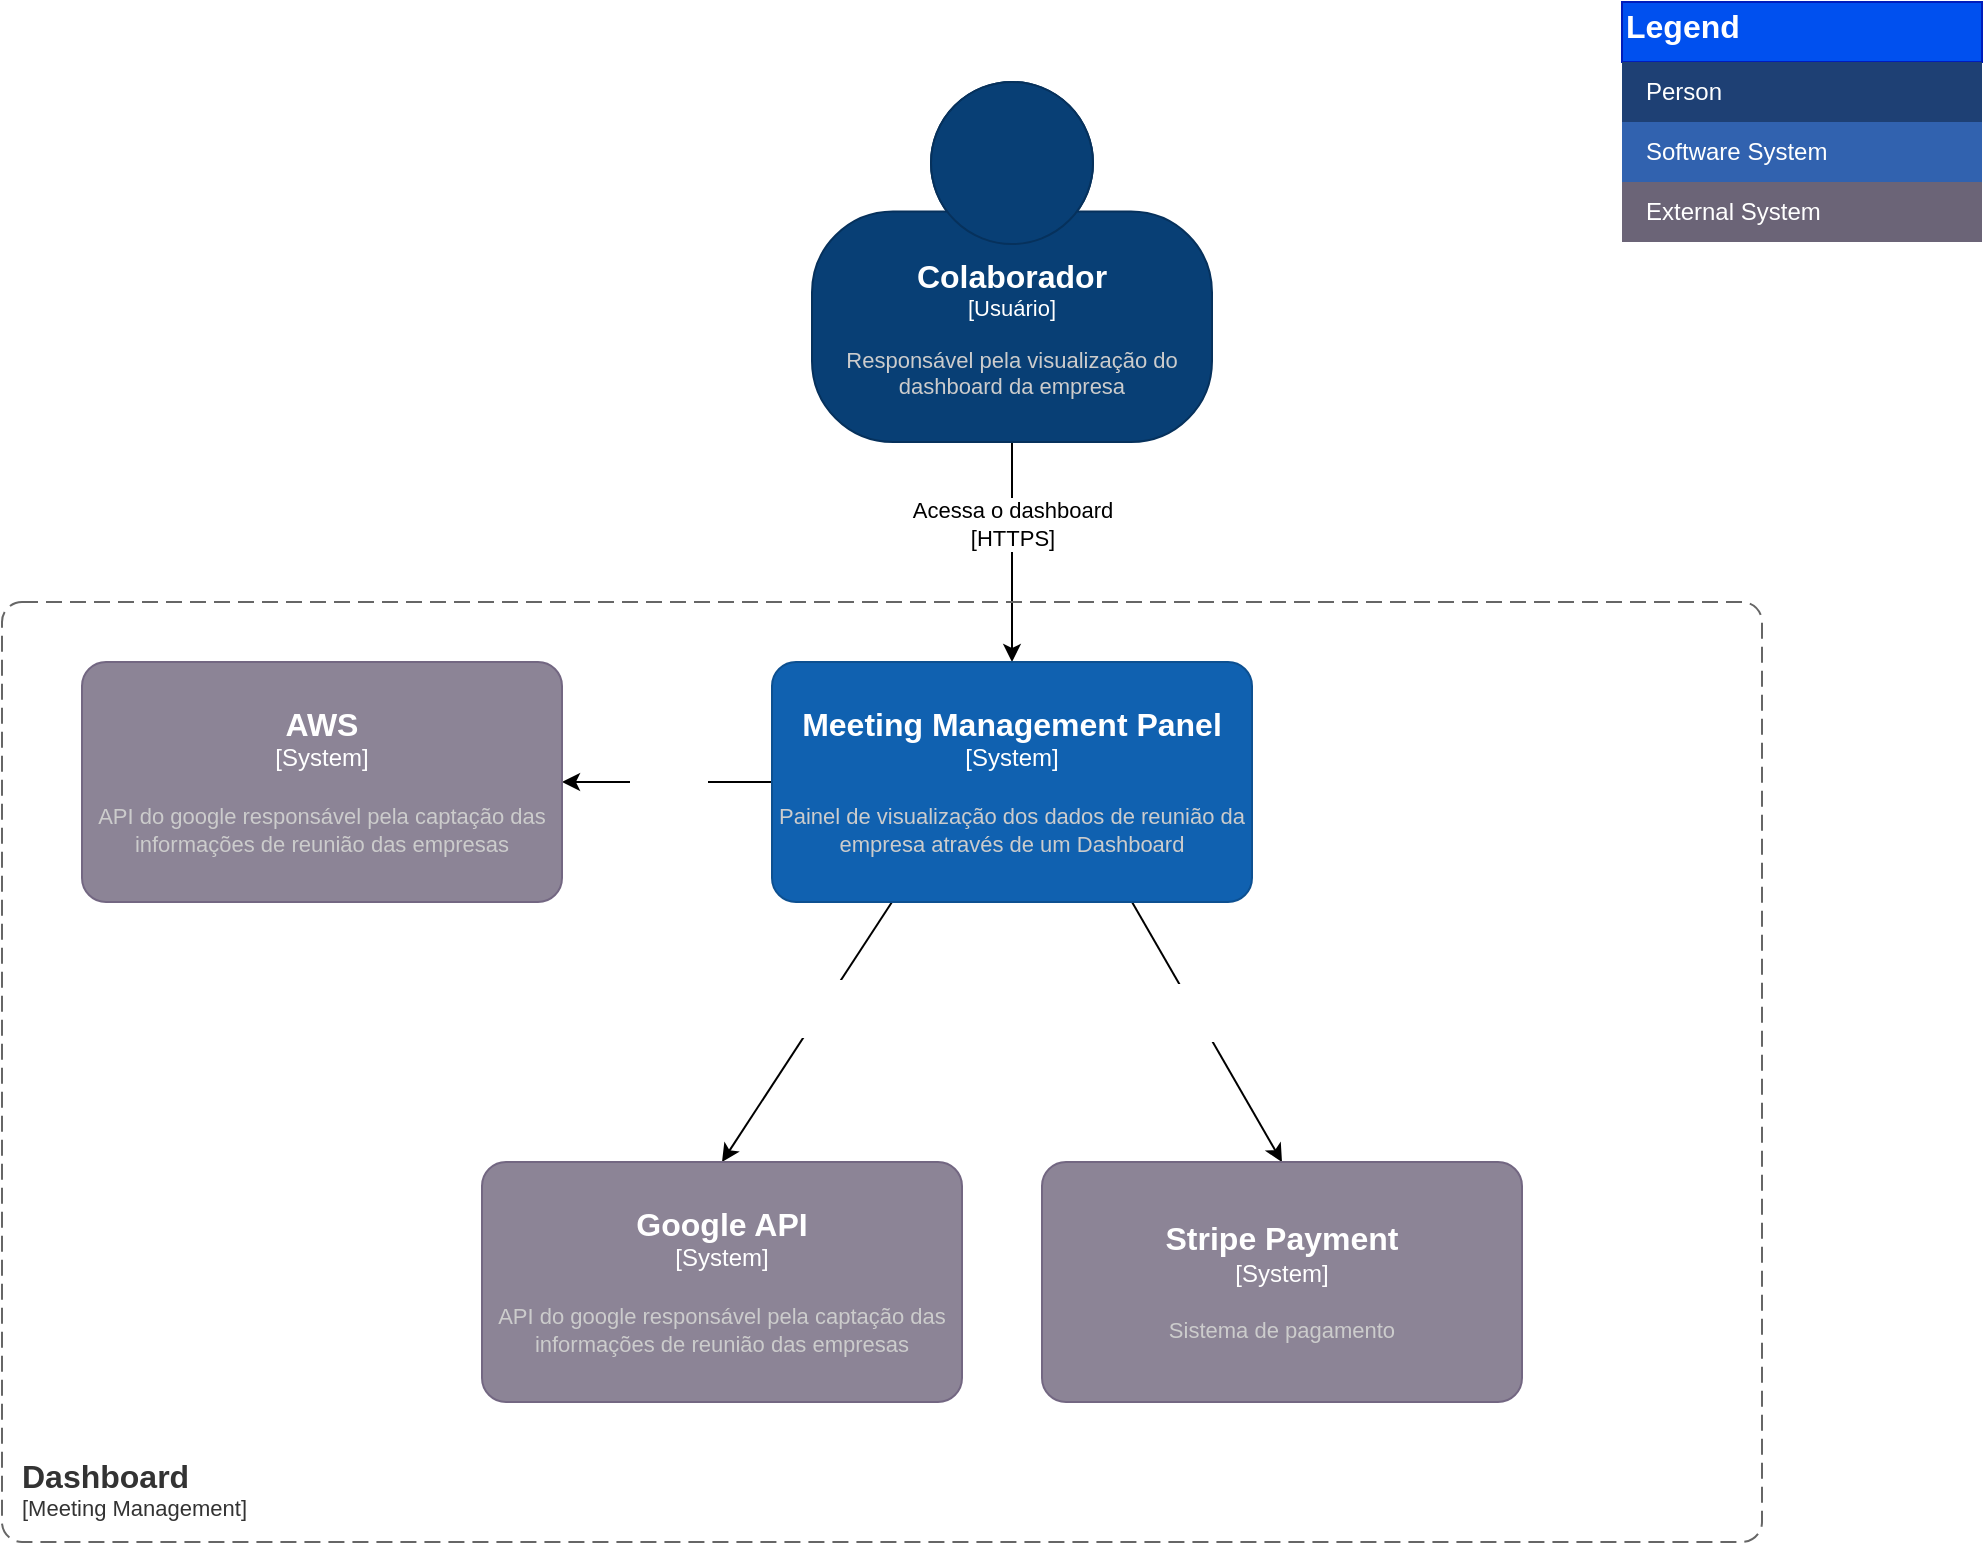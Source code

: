 <mxfile>
    <diagram id="RjPGLt2RKwgnh7E5Z4wA" name="Context">
        <mxGraphModel dx="1864" dy="1278" grid="1" gridSize="10" guides="1" tooltips="1" connect="1" arrows="1" fold="1" page="1" pageScale="1" pageWidth="1169" pageHeight="827" math="0" shadow="0">
            <root>
                <mxCell id="0"/>
                <mxCell id="1" parent="0"/>
                <mxCell id="4" value="" style="edgeStyle=none;html=1;exitX=0.5;exitY=1;exitDx=0;exitDy=0;exitPerimeter=0;" parent="1" source="2" target="3" edge="1">
                    <mxGeometry relative="1" as="geometry">
                        <mxPoint x="675" y="270" as="sourcePoint"/>
                    </mxGeometry>
                </mxCell>
                <mxCell id="DUFMrgIJ7G2paYt-nLnZ-17" value="Acessa o dashboard&lt;br&gt;[HTTPS]" style="edgeLabel;html=1;align=center;verticalAlign=middle;resizable=0;points=[];" parent="4" vertex="1" connectable="0">
                    <mxGeometry x="-0.264" relative="1" as="geometry">
                        <mxPoint as="offset"/>
                    </mxGeometry>
                </mxCell>
                <object placeholders="1" c4Name="Colaborador" c4Type="Usuário" c4Description="Responsável pela visualização do dashboard da empresa" label="&lt;font style=&quot;font-size: 16px&quot;&gt;&lt;b&gt;%c4Name%&lt;/b&gt;&lt;/font&gt;&lt;div&gt;[%c4Type%]&lt;/div&gt;&lt;br&gt;&lt;div&gt;&lt;font style=&quot;font-size: 11px&quot;&gt;&lt;font color=&quot;#cccccc&quot;&gt;%c4Description%&lt;/font&gt;&lt;/div&gt;" id="2">
                    <mxCell style="html=1;fontSize=11;dashed=0;whiteSpace=wrap;fillColor=#083F75;strokeColor=#06315C;fontColor=#ffffff;shape=mxgraph.c4.person2;align=center;metaEdit=1;points=[[0.5,0,0],[1,0.5,0],[1,0.75,0],[0.75,1,0],[0.5,1,0],[0.25,1,0],[0,0.75,0],[0,0.5,0]];resizable=0;" parent="1" vertex="1">
                        <mxGeometry x="575" y="50" width="200" height="180" as="geometry"/>
                    </mxCell>
                </object>
                <mxCell id="6" value="" style="edgeStyle=none;html=1;entryX=0.5;entryY=0;entryDx=0;entryDy=0;entryPerimeter=0;exitX=0.25;exitY=1;exitDx=0;exitDy=0;exitPerimeter=0;" parent="1" source="3" target="5" edge="1">
                    <mxGeometry relative="1" as="geometry">
                        <mxPoint x="595" y="460" as="sourcePoint"/>
                    </mxGeometry>
                </mxCell>
                <mxCell id="DUFMrgIJ7G2paYt-nLnZ-29" value="Acessa Google API&lt;br&gt;[HTTPS]" style="edgeLabel;html=1;align=center;verticalAlign=middle;resizable=0;points=[];fontSize=12;fontFamily=Helvetica;fontColor=#ffffff;" parent="6" vertex="1" connectable="0">
                    <mxGeometry x="-0.163" y="-3" relative="1" as="geometry">
                        <mxPoint as="offset"/>
                    </mxGeometry>
                </mxCell>
                <mxCell id="8" style="edgeStyle=none;html=1;exitX=0.75;exitY=1;exitDx=0;exitDy=0;exitPerimeter=0;entryX=0.5;entryY=0;entryDx=0;entryDy=0;entryPerimeter=0;" parent="1" source="3" target="7" edge="1">
                    <mxGeometry relative="1" as="geometry"/>
                </mxCell>
                <mxCell id="DUFMrgIJ7G2paYt-nLnZ-28" value="Acessa sistema de pagamentos&lt;br&gt;[HTTPS]" style="edgeLabel;html=1;align=center;verticalAlign=middle;resizable=0;points=[];fontSize=12;fontFamily=Helvetica;fontColor=#ffffff;" parent="8" vertex="1" connectable="0">
                    <mxGeometry x="-0.141" y="1" relative="1" as="geometry">
                        <mxPoint y="-1" as="offset"/>
                    </mxGeometry>
                </mxCell>
                <mxCell id="D4jANYK3G4sEm9Dgziz2-11" value="Acessa" style="edgeStyle=none;html=1;exitX=0;exitY=0.5;exitDx=0;exitDy=0;exitPerimeter=0;entryX=1;entryY=0.5;entryDx=0;entryDy=0;entryPerimeter=0;fontFamily=Helvetica;fontSize=12;fontColor=#ffffff;" parent="1" source="3" target="D4jANYK3G4sEm9Dgziz2-8" edge="1">
                    <mxGeometry relative="1" as="geometry"/>
                </mxCell>
                <object placeholders="1" c4Name="Meeting Management Panel" c4Type="System" c4Description="Painel de visualização dos dados de reunião da empresa através de um Dashboard" label="&lt;font style=&quot;font-size: 16px&quot;&gt;&lt;b&gt;%c4Name%&lt;/b&gt;&lt;/font&gt;&lt;div&gt;[%c4Type%]&lt;/div&gt;&lt;br&gt;&lt;div&gt;&lt;font style=&quot;font-size: 11px&quot;&gt;&lt;font color=&quot;#cccccc&quot;&gt;%c4Description%&lt;/font&gt;&lt;/div&gt;" link="data:page/id,Jdv22EwRnRQ0NUcZ1T9O" id="3">
                    <mxCell style="rounded=1;whiteSpace=wrap;html=1;labelBackgroundColor=none;fillColor=#1061B0;fontColor=#ffffff;align=center;arcSize=10;strokeColor=#0D5091;metaEdit=1;resizable=0;points=[[0.25,0,0],[0.5,0,0],[0.75,0,0],[1,0.25,0],[1,0.5,0],[1,0.75,0],[0.75,1,0],[0.5,1,0],[0.25,1,0],[0,0.75,0],[0,0.5,0],[0,0.25,0]];" parent="1" vertex="1">
                        <mxGeometry x="555" y="340" width="240" height="120" as="geometry"/>
                    </mxCell>
                </object>
                <object placeholders="1" c4Name="Google API" c4Type="System" c4Description="API do google responsável pela captação das informações de reunião das empresas" label="&lt;font style=&quot;font-size: 16px&quot;&gt;&lt;b&gt;%c4Name%&lt;/b&gt;&lt;/font&gt;&lt;div&gt;[%c4Type%]&lt;/div&gt;&lt;br&gt;&lt;div&gt;&lt;font style=&quot;font-size: 11px&quot;&gt;&lt;font color=&quot;#cccccc&quot;&gt;%c4Description%&lt;/font&gt;&lt;/div&gt;" id="5">
                    <mxCell style="rounded=1;whiteSpace=wrap;html=1;labelBackgroundColor=none;fillColor=#8C8496;fontColor=#ffffff;align=center;arcSize=10;strokeColor=#736782;metaEdit=1;resizable=0;points=[[0.25,0,0],[0.5,0,0],[0.75,0,0],[1,0.25,0],[1,0.5,0],[1,0.75,0],[0.75,1,0],[0.5,1,0],[0.25,1,0],[0,0.75,0],[0,0.5,0],[0,0.25,0]];" parent="1" vertex="1">
                        <mxGeometry x="410" y="590" width="240" height="120" as="geometry"/>
                    </mxCell>
                </object>
                <object placeholders="1" c4Name="Stripe Payment" c4Type="System" c4Description="Sistema de pagamento" label="&lt;font style=&quot;font-size: 16px&quot;&gt;&lt;b&gt;%c4Name%&lt;/b&gt;&lt;/font&gt;&lt;div&gt;[%c4Type%]&lt;/div&gt;&lt;br&gt;&lt;div&gt;&lt;font style=&quot;font-size: 11px&quot;&gt;&lt;font color=&quot;#cccccc&quot;&gt;%c4Description%&lt;/font&gt;&lt;/div&gt;" id="7">
                    <mxCell style="rounded=1;whiteSpace=wrap;html=1;labelBackgroundColor=none;fillColor=#8C8496;fontColor=#ffffff;align=center;arcSize=10;strokeColor=#736782;metaEdit=1;resizable=0;points=[[0.25,0,0],[0.5,0,0],[0.75,0,0],[1,0.25,0],[1,0.5,0],[1,0.75,0],[0.75,1,0],[0.5,1,0],[0.25,1,0],[0,0.75,0],[0,0.5,0],[0,0.25,0]];" parent="1" vertex="1">
                        <mxGeometry x="690" y="590" width="240" height="120" as="geometry"/>
                    </mxCell>
                </object>
                <mxCell id="DUFMrgIJ7G2paYt-nLnZ-8" value="Legend" style="align=left;fontSize=16;fontStyle=1;spacingTop=-8;resizable=0;strokeColor=#001DBC;fillColor=#0050ef;fontColor=#ffffff;" parent="1" vertex="1">
                    <mxGeometry x="980" y="10" width="180" height="30" as="geometry"/>
                </mxCell>
                <mxCell id="DUFMrgIJ7G2paYt-nLnZ-9" value="" style="shape=table;html=1;whiteSpace=wrap;startSize=0;container=1;collapsible=0;childLayout=tableLayout;fillColor=none;align=left;spacingLeft=10;strokeColor=none;rounded=1;arcSize=11;fontColor=#FFFFFF;resizable=0;points=[[0.25,0,0],[0.5,0,0],[0.75,0,0],[1,0.25,0],[1,0.5,0],[1,0.75,0],[0.75,1,0],[0.5,1,0],[0.25,1,0],[0,0.75,0],[0,0.5,0],[0,0.25,0]];" parent="1" vertex="1">
                    <mxGeometry x="980" y="40" width="180" height="90" as="geometry"/>
                </mxCell>
                <mxCell id="DUFMrgIJ7G2paYt-nLnZ-10" value="Person" style="shape=partialRectangle;html=1;whiteSpace=wrap;connectable=0;fillColor=#1E4074;top=0;left=0;bottom=0;right=0;overflow=hidden;pointerEvents=1;align=left;spacingLeft=10;strokeColor=none;fontColor=#FFFFFF;" parent="DUFMrgIJ7G2paYt-nLnZ-9" vertex="1">
                    <mxGeometry width="180" height="30" as="geometry"/>
                </mxCell>
                <mxCell id="DUFMrgIJ7G2paYt-nLnZ-11" value="Software System" style="shape=partialRectangle;html=1;whiteSpace=wrap;connectable=0;fillColor=#3162AF;top=0;left=0;bottom=0;right=0;overflow=hidden;pointerEvents=1;align=left;spacingLeft=10;fontColor=#FFFFFF;" parent="DUFMrgIJ7G2paYt-nLnZ-9" vertex="1">
                    <mxGeometry y="30" width="180" height="30" as="geometry"/>
                </mxCell>
                <mxCell id="DUFMrgIJ7G2paYt-nLnZ-14" value="External System" style="shape=partialRectangle;html=1;whiteSpace=wrap;connectable=0;fillColor=#6B6477;top=0;left=0;bottom=0;right=0;overflow=hidden;pointerEvents=1;align=left;spacingLeft=10;fontColor=#FFFFFF;" parent="DUFMrgIJ7G2paYt-nLnZ-9" vertex="1">
                    <mxGeometry y="60" width="180" height="30" as="geometry"/>
                </mxCell>
                <object placeholders="1" c4Name="AWS" c4Type="System" c4Description="API do google responsável pela captação das informações de reunião das empresas" label="&lt;font style=&quot;font-size: 16px&quot;&gt;&lt;b&gt;%c4Name%&lt;/b&gt;&lt;/font&gt;&lt;div&gt;[%c4Type%]&lt;/div&gt;&lt;br&gt;&lt;div&gt;&lt;font style=&quot;font-size: 11px&quot;&gt;&lt;font color=&quot;#cccccc&quot;&gt;%c4Description%&lt;/font&gt;&lt;/div&gt;" id="D4jANYK3G4sEm9Dgziz2-8">
                    <mxCell style="rounded=1;whiteSpace=wrap;html=1;labelBackgroundColor=none;fillColor=#8C8496;fontColor=#ffffff;align=center;arcSize=10;strokeColor=#736782;metaEdit=1;resizable=0;points=[[0.25,0,0],[0.5,0,0],[0.75,0,0],[1,0.25,0],[1,0.5,0],[1,0.75,0],[0.75,1,0],[0.5,1,0],[0.25,1,0],[0,0.75,0],[0,0.5,0],[0,0.25,0]];" parent="1" vertex="1">
                        <mxGeometry x="210" y="340" width="240" height="120" as="geometry"/>
                    </mxCell>
                </object>
                <object placeholders="1" c4Name="Dashboard" c4Type="SystemScopeBoundary" c4Application="Meeting Management" label="&lt;font style=&quot;font-size: 16px&quot;&gt;&lt;b&gt;&lt;div style=&quot;text-align: left&quot;&gt;%c4Name%&lt;/div&gt;&lt;/b&gt;&lt;/font&gt;&lt;div style=&quot;text-align: left&quot;&gt;[%c4Application%]&lt;/div&gt;" id="36YOkbj2KKHcZhsjDmrO-10">
                    <mxCell style="rounded=1;fontSize=11;whiteSpace=wrap;html=1;dashed=1;arcSize=20;fillColor=none;strokeColor=#666666;fontColor=#333333;labelBackgroundColor=none;align=left;verticalAlign=bottom;labelBorderColor=none;spacingTop=0;spacing=10;dashPattern=8 4;metaEdit=1;rotatable=0;perimeter=rectanglePerimeter;noLabel=0;labelPadding=0;allowArrows=0;connectable=0;expand=0;recursiveResize=0;editable=1;pointerEvents=0;absoluteArcSize=1;points=[[0.25,0,0],[0.5,0,0],[0.75,0,0],[1,0.25,0],[1,0.5,0],[1,0.75,0],[0.75,1,0],[0.5,1,0],[0.25,1,0],[0,0.75,0],[0,0.5,0],[0,0.25,0]];" parent="1" vertex="1">
                        <mxGeometry x="170" y="310" width="880" height="470" as="geometry"/>
                    </mxCell>
                </object>
            </root>
        </mxGraphModel>
    </diagram>
    <diagram id="Jdv22EwRnRQ0NUcZ1T9O" name="Container">
        <mxGraphModel dx="1165" dy="799" grid="1" gridSize="10" guides="1" tooltips="1" connect="1" arrows="1" fold="1" page="1" pageScale="1" pageWidth="1169" pageHeight="827" math="0" shadow="0">
            <root>
                <mxCell id="0"/>
                <mxCell id="1" parent="0"/>
                <mxCell id="EuYHPKKHbTvZ1WsFFjgn-2" style="edgeStyle=none;html=1;exitX=0.5;exitY=1;exitDx=0;exitDy=0;exitPerimeter=0;entryX=0.5;entryY=0;entryDx=0;entryDy=0;entryPerimeter=0;" parent="1" source="P7s0yhyJ-G9Vyphi_qY2-1" target="_5My6qhmTR70UUpIrVNh-1" edge="1">
                    <mxGeometry relative="1" as="geometry">
                        <mxPoint x="580" y="300" as="targetPoint"/>
                    </mxGeometry>
                </mxCell>
                <mxCell id="EuYHPKKHbTvZ1WsFFjgn-3" value="Visualiza o dashboard" style="edgeLabel;html=1;align=center;verticalAlign=middle;resizable=0;points=[];" parent="EuYHPKKHbTvZ1WsFFjgn-2" vertex="1" connectable="0">
                    <mxGeometry x="-0.383" y="2" relative="1" as="geometry">
                        <mxPoint x="-2" y="12" as="offset"/>
                    </mxGeometry>
                </mxCell>
                <object placeholders="1" c4Name="Colaborador" c4Type="Usuário" c4Description="Responsável pela visualização do dashboard da empresa" label="&lt;font style=&quot;font-size: 16px&quot;&gt;&lt;b&gt;%c4Name%&lt;/b&gt;&lt;/font&gt;&lt;div&gt;[%c4Type%]&lt;/div&gt;&lt;br&gt;&lt;div&gt;&lt;font style=&quot;font-size: 11px&quot;&gt;&lt;font color=&quot;#cccccc&quot;&gt;%c4Description%&lt;/font&gt;&lt;/div&gt;" id="P7s0yhyJ-G9Vyphi_qY2-1">
                    <mxCell style="html=1;fontSize=11;dashed=0;whiteSpace=wrap;fillColor=#083F75;strokeColor=#06315C;fontColor=#ffffff;shape=mxgraph.c4.person2;align=center;metaEdit=1;points=[[0.5,0,0],[1,0.5,0],[1,0.75,0],[0.75,1,0],[0.5,1,0],[0.25,1,0],[0,0.75,0],[0,0.5,0]];resizable=0;" parent="1" vertex="1">
                        <mxGeometry x="480" y="30" width="200" height="180" as="geometry"/>
                    </mxCell>
                </object>
                <mxCell id="EuYHPKKHbTvZ1WsFFjgn-5" style="edgeStyle=none;html=1;entryX=0.5;entryY=0;entryDx=0;entryDy=0;entryPerimeter=0;exitX=0.5;exitY=1;exitDx=0;exitDy=0;exitPerimeter=0;" parent="1" source="_5My6qhmTR70UUpIrVNh-1" target="EuYHPKKHbTvZ1WsFFjgn-1" edge="1">
                    <mxGeometry relative="1" as="geometry">
                        <mxPoint x="580" y="420" as="sourcePoint"/>
                    </mxGeometry>
                </mxCell>
                <mxCell id="EuYHPKKHbTvZ1WsFFjgn-6" value="Faz requisições&lt;br&gt;[HTTPS]" style="edgeLabel;html=1;align=center;verticalAlign=middle;resizable=0;points=[];" parent="EuYHPKKHbTvZ1WsFFjgn-5" vertex="1" connectable="0">
                    <mxGeometry x="-0.236" relative="1" as="geometry">
                        <mxPoint y="12" as="offset"/>
                    </mxGeometry>
                </mxCell>
                <object placeholders="1" c4Type="Banco de dados" c4Container="Container" c4Technology="RDS PostgreSQL 14" c4Description="Banco de dados relacional" label="&lt;font style=&quot;font-size: 16px&quot;&gt;&lt;b&gt;%c4Type%&lt;/b&gt;&lt;/font&gt;&lt;div&gt;[%c4Container%:&amp;nbsp;%c4Technology%]&lt;/div&gt;&lt;br&gt;&lt;div&gt;&lt;font style=&quot;font-size: 11px&quot;&gt;&lt;font color=&quot;#E6E6E6&quot;&gt;%c4Description%&lt;/font&gt;&lt;/div&gt;" id="I3OdxZEEXDXPQejoEg0j-2">
                    <mxCell style="shape=cylinder3;size=15;whiteSpace=wrap;html=1;boundedLbl=1;rounded=0;labelBackgroundColor=none;fillColor=#23A2D9;fontSize=12;fontColor=#ffffff;align=center;strokeColor=#0E7DAD;metaEdit=1;points=[[0.5,0,0],[1,0.25,0],[1,0.5,0],[1,0.75,0],[0.5,1,0],[0,0.75,0],[0,0.5,0],[0,0.25,0]];resizable=0;fontFamily=Helvetica;" parent="1" vertex="1">
                        <mxGeometry x="850" y="510" width="240" height="120" as="geometry"/>
                    </mxCell>
                </object>
                <mxCell id="EuYHPKKHbTvZ1WsFFjgn-7" style="edgeStyle=none;html=1;exitX=1;exitY=0.5;exitDx=0;exitDy=0;exitPerimeter=0;entryX=0.005;entryY=0.592;entryDx=0;entryDy=0;entryPerimeter=0;" parent="1" source="EuYHPKKHbTvZ1WsFFjgn-1" target="I3OdxZEEXDXPQejoEg0j-2" edge="1">
                    <mxGeometry relative="1" as="geometry"/>
                </mxCell>
                <mxCell id="EuYHPKKHbTvZ1WsFFjgn-8" value="Faz operações de&amp;nbsp;&lt;br&gt;Leitura e Escrita" style="edgeLabel;html=1;align=center;verticalAlign=middle;resizable=0;points=[];" parent="EuYHPKKHbTvZ1WsFFjgn-7" vertex="1" connectable="0">
                    <mxGeometry x="-0.064" y="-3" relative="1" as="geometry">
                        <mxPoint as="offset"/>
                    </mxGeometry>
                </mxCell>
                <mxCell id="EuYHPKKHbTvZ1WsFFjgn-13" style="edgeStyle=none;html=1;exitX=0;exitY=0.25;exitDx=0;exitDy=0;exitPerimeter=0;entryX=1;entryY=0.5;entryDx=0;entryDy=0;entryPerimeter=0;" parent="1" source="EuYHPKKHbTvZ1WsFFjgn-1" target="wk8WSWdGQVVaQ_BaZuaF-1" edge="1">
                    <mxGeometry relative="1" as="geometry">
                        <mxPoint x="330" y="490" as="targetPoint"/>
                    </mxGeometry>
                </mxCell>
                <mxCell id="wk8WSWdGQVVaQ_BaZuaF-3" value="Atualiza Eventos&amp;nbsp;&lt;br&gt;[CRON JOB]" style="edgeLabel;html=1;align=center;verticalAlign=middle;resizable=0;points=[];" parent="EuYHPKKHbTvZ1WsFFjgn-13" vertex="1" connectable="0">
                    <mxGeometry x="0.141" y="3" relative="1" as="geometry">
                        <mxPoint as="offset"/>
                    </mxGeometry>
                </mxCell>
                <mxCell id="EuYHPKKHbTvZ1WsFFjgn-14" value="Validação de assinatura" style="edgeStyle=none;html=1;exitX=0;exitY=0.75;exitDx=0;exitDy=0;exitPerimeter=0;entryX=1;entryY=0.5;entryDx=0;entryDy=0;entryPerimeter=0;" parent="1" source="EuYHPKKHbTvZ1WsFFjgn-1" target="wk8WSWdGQVVaQ_BaZuaF-2" edge="1">
                    <mxGeometry relative="1" as="geometry">
                        <mxPoint x="310" y="690" as="targetPoint"/>
                    </mxGeometry>
                </mxCell>
                <object placeholders="1" c4Name="API Rest Application" c4Type="Container" c4Technology="NestJs" c4Description="REST API do M.M. com todas as regras de negócio do Dashboard se comunicando via JSON/REST" label="&lt;font style=&quot;font-size: 16px&quot;&gt;&lt;b&gt;%c4Name%&lt;/b&gt;&lt;/font&gt;&lt;div&gt;[%c4Type%: %c4Technology%]&lt;/div&gt;&lt;br&gt;&lt;div&gt;&lt;font style=&quot;font-size: 11px&quot;&gt;&lt;font color=&quot;#E6E6E6&quot;&gt;%c4Description%&lt;/font&gt;&lt;/div&gt;" link="data:page/id,Uu7QA8NZvCzf-zYD7ysp" id="EuYHPKKHbTvZ1WsFFjgn-1">
                    <mxCell style="rounded=1;whiteSpace=wrap;html=1;fontSize=11;labelBackgroundColor=none;fillColor=#23A2D9;fontColor=#ffffff;align=center;arcSize=10;strokeColor=#0E7DAD;metaEdit=1;resizable=0;points=[[0.25,0,0],[0.5,0,0],[0.75,0,0],[1,0.25,0],[1,0.5,0],[1,0.75,0],[0.75,1,0],[0.5,1,0],[0.25,1,0],[0,0.75,0],[0,0.5,0],[0,0.25,0]];" parent="1" vertex="1">
                        <mxGeometry x="460" y="520" width="240" height="120" as="geometry"/>
                    </mxCell>
                </object>
                <object placeholders="1" c4Name="Dashboard System" c4Type="ContainerScopeBoundary" c4Application="System" label="&lt;font style=&quot;font-size: 16px&quot;&gt;&lt;b&gt;&lt;div style=&quot;text-align: left&quot;&gt;%c4Name%&lt;/div&gt;&lt;/b&gt;&lt;/font&gt;&lt;div style=&quot;text-align: left&quot;&gt;[%c4Application%]&lt;/div&gt;" id="EuYHPKKHbTvZ1WsFFjgn-10">
                    <mxCell style="rounded=1;fontSize=11;whiteSpace=wrap;html=1;dashed=1;arcSize=20;fillColor=none;strokeColor=#666666;fontColor=#333333;labelBackgroundColor=none;align=left;verticalAlign=bottom;labelBorderColor=none;spacingTop=0;spacing=10;dashPattern=8 4;metaEdit=1;rotatable=0;perimeter=rectanglePerimeter;noLabel=0;labelPadding=0;allowArrows=0;connectable=0;expand=0;recursiveResize=0;editable=1;pointerEvents=0;absoluteArcSize=1;points=[[0.25,0,0],[0.5,0,0],[0.75,0,0],[1,0.25,0],[1,0.5,0],[1,0.75,0],[0.75,1,0],[0.5,1,0],[0.25,1,0],[0,0.75,0],[0,0.5,0],[0,0.25,0]];" parent="1" vertex="1">
                        <mxGeometry x="410" y="230" width="410" height="470" as="geometry"/>
                    </mxCell>
                </object>
                <object placeholders="1" c4Name="Google API" c4Type="System" c4Description="API do google responsável pela captação das informações de reunião das empresas" label="&lt;font style=&quot;font-size: 16px&quot;&gt;&lt;b&gt;%c4Name%&lt;/b&gt;&lt;/font&gt;&lt;div&gt;[%c4Type%]&lt;/div&gt;&lt;br&gt;&lt;div&gt;&lt;font style=&quot;font-size: 11px&quot;&gt;&lt;font color=&quot;#cccccc&quot;&gt;%c4Description%&lt;/font&gt;&lt;/div&gt;" id="wk8WSWdGQVVaQ_BaZuaF-1">
                    <mxCell style="rounded=1;whiteSpace=wrap;html=1;labelBackgroundColor=none;fillColor=#8C8496;fontColor=#ffffff;align=center;arcSize=10;strokeColor=#736782;metaEdit=1;resizable=0;points=[[0.25,0,0],[0.5,0,0],[0.75,0,0],[1,0.25,0],[1,0.5,0],[1,0.75,0],[0.75,1,0],[0.5,1,0],[0.25,1,0],[0,0.75,0],[0,0.5,0],[0,0.25,0]];" parent="1" vertex="1">
                        <mxGeometry x="60" y="405" width="240" height="120" as="geometry"/>
                    </mxCell>
                </object>
                <object placeholders="1" c4Name="Stripe Payment" c4Type="System" c4Description="Sistema de pagamento" label="&lt;font style=&quot;font-size: 16px&quot;&gt;&lt;b&gt;%c4Name%&lt;/b&gt;&lt;/font&gt;&lt;div&gt;[%c4Type%]&lt;/div&gt;&lt;br&gt;&lt;div&gt;&lt;font style=&quot;font-size: 11px&quot;&gt;&lt;font color=&quot;#cccccc&quot;&gt;%c4Description%&lt;/font&gt;&lt;/div&gt;" id="wk8WSWdGQVVaQ_BaZuaF-2">
                    <mxCell style="rounded=1;whiteSpace=wrap;html=1;labelBackgroundColor=none;fillColor=#8C8496;fontColor=#ffffff;align=center;arcSize=10;strokeColor=#736782;metaEdit=1;resizable=0;points=[[0.25,0,0],[0.5,0,0],[0.75,0,0],[1,0.25,0],[1,0.5,0],[1,0.75,0],[0.75,1,0],[0.5,1,0],[0.25,1,0],[0,0.75,0],[0,0.5,0],[0,0.25,0]];" parent="1" vertex="1">
                        <mxGeometry x="60" y="640" width="240" height="120" as="geometry"/>
                    </mxCell>
                </object>
                <object placeholders="1" c4Type="Web Application" c4Container="Container" c4Technology="Angular 15" c4Description="Aplicação de dashboard analítico do M.M." label="&lt;font style=&quot;font-size: 16px&quot;&gt;&lt;b&gt;%c4Type%&lt;/b&gt;&lt;/font&gt;&lt;div&gt;[%c4Container%:&amp;nbsp;%c4Technology%]&lt;/div&gt;&lt;br&gt;&lt;div&gt;&lt;font style=&quot;font-size: 11px&quot;&gt;&lt;font color=&quot;#E6E6E6&quot;&gt;%c4Description%&lt;/font&gt;&lt;/div&gt;" id="_5My6qhmTR70UUpIrVNh-1">
                    <mxCell style="shape=mxgraph.c4.webBrowserContainer2;whiteSpace=wrap;html=1;boundedLbl=1;rounded=0;labelBackgroundColor=none;strokeColor=#118ACD;fillColor=#23A2D9;strokeColor=#118ACD;strokeColor2=#0E7DAD;fontSize=12;fontColor=#ffffff;align=center;metaEdit=1;points=[[0.5,0,0],[1,0.25,0],[1,0.5,0],[1,0.75,0],[0.5,1,0],[0,0.75,0],[0,0.5,0],[0,0.25,0]];resizable=0;" vertex="1" parent="1">
                        <mxGeometry x="460" y="290" width="240" height="160" as="geometry"/>
                    </mxCell>
                </object>
            </root>
        </mxGraphModel>
    </diagram>
    <diagram id="Uu7QA8NZvCzf-zYD7ysp" name="API Rest Component">
        <mxGraphModel dx="1331" dy="913" grid="1" gridSize="10" guides="1" tooltips="1" connect="1" arrows="1" fold="1" page="1" pageScale="1" pageWidth="1169" pageHeight="827" math="0" shadow="0">
            <root>
                <mxCell id="0"/>
                <mxCell id="1" parent="0"/>
                <mxCell id="Jeo9LsZmmIHKj_UH4Cdj-6" style="edgeStyle=none;html=1;exitX=0;exitY=0.75;exitDx=0;exitDy=0;exitPerimeter=0;entryX=0.5;entryY=0;entryDx=0;entryDy=0;entryPerimeter=0;" edge="1" parent="1" source="QCdHVsp9eUrzn5dZHKwu-1" target="QCdHVsp9eUrzn5dZHKwu-2">
                    <mxGeometry relative="1" as="geometry"/>
                </mxCell>
                <mxCell id="Jeo9LsZmmIHKj_UH4Cdj-9" value="HTTPS" style="edgeLabel;html=1;align=center;verticalAlign=middle;resizable=0;points=[];" vertex="1" connectable="0" parent="Jeo9LsZmmIHKj_UH4Cdj-6">
                    <mxGeometry x="-0.214" y="2" relative="1" as="geometry">
                        <mxPoint as="offset"/>
                    </mxGeometry>
                </mxCell>
                <mxCell id="Jeo9LsZmmIHKj_UH4Cdj-7" style="edgeStyle=none;html=1;exitX=0.5;exitY=1;exitDx=0;exitDy=0;exitPerimeter=0;entryX=0.5;entryY=0;entryDx=0;entryDy=0;entryPerimeter=0;" edge="1" parent="1" source="QCdHVsp9eUrzn5dZHKwu-1" target="QCdHVsp9eUrzn5dZHKwu-4">
                    <mxGeometry relative="1" as="geometry"/>
                </mxCell>
                <mxCell id="Jeo9LsZmmIHKj_UH4Cdj-10" value="HTTPS" style="edgeLabel;html=1;align=center;verticalAlign=middle;resizable=0;points=[];" vertex="1" connectable="0" parent="Jeo9LsZmmIHKj_UH4Cdj-7">
                    <mxGeometry x="-0.207" y="2" relative="1" as="geometry">
                        <mxPoint as="offset"/>
                    </mxGeometry>
                </mxCell>
                <mxCell id="Jeo9LsZmmIHKj_UH4Cdj-8" value="HTTPS" style="edgeStyle=none;html=1;exitX=1;exitY=0.75;exitDx=0;exitDy=0;exitPerimeter=0;entryX=0.5;entryY=0;entryDx=0;entryDy=0;entryPerimeter=0;" edge="1" parent="1" source="QCdHVsp9eUrzn5dZHKwu-1" target="QCdHVsp9eUrzn5dZHKwu-5">
                    <mxGeometry relative="1" as="geometry"/>
                </mxCell>
                <object placeholders="1" c4Type="Web Application" c4Container="Container" c4Technology="Angular 15" c4Description="Aplicação de dashboard analítico do M.M." label="&lt;font style=&quot;font-size: 16px&quot;&gt;&lt;b&gt;%c4Type%&lt;/b&gt;&lt;/font&gt;&lt;div&gt;[%c4Container%:&amp;nbsp;%c4Technology%]&lt;/div&gt;&lt;br&gt;&lt;div&gt;&lt;font style=&quot;font-size: 11px&quot;&gt;&lt;font color=&quot;#E6E6E6&quot;&gt;%c4Description%&lt;/font&gt;&lt;/div&gt;" id="QCdHVsp9eUrzn5dZHKwu-1">
                    <mxCell style="shape=mxgraph.c4.webBrowserContainer2;whiteSpace=wrap;html=1;boundedLbl=1;rounded=0;labelBackgroundColor=none;strokeColor=#118ACD;fillColor=#23A2D9;strokeColor=#118ACD;strokeColor2=#0E7DAD;fontSize=12;fontColor=#ffffff;align=center;metaEdit=1;points=[[0.5,0,0],[1,0.25,0],[1,0.5,0],[1,0.75,0],[0.5,1,0],[0,0.75,0],[0,0.5,0],[0,0.25,0]];resizable=0;" vertex="1" parent="1">
                        <mxGeometry x="465" y="40" width="240" height="160" as="geometry"/>
                    </mxCell>
                </object>
                <mxCell id="eEYGUBOMnnfEAUJf70YF-2" style="edgeStyle=none;html=1;exitX=0.5;exitY=1;exitDx=0;exitDy=0;exitPerimeter=0;entryX=0.5;entryY=0;entryDx=0;entryDy=0;entryPerimeter=0;" edge="1" parent="1" source="QCdHVsp9eUrzn5dZHKwu-2" target="eEYGUBOMnnfEAUJf70YF-1">
                    <mxGeometry relative="1" as="geometry"/>
                </mxCell>
                <mxCell id="eEYGUBOMnnfEAUJf70YF-3" value="Acessa" style="edgeLabel;html=1;align=center;verticalAlign=middle;resizable=0;points=[];" vertex="1" connectable="0" parent="eEYGUBOMnnfEAUJf70YF-2">
                    <mxGeometry x="0.381" y="-1" relative="1" as="geometry">
                        <mxPoint as="offset"/>
                    </mxGeometry>
                </mxCell>
                <object placeholders="1" c4Name="Google Signin Controller" c4Type="Component" c4Technology="NestJS API Rest" c4Description="Autentica o usuário com o Google" label="&lt;font style=&quot;font-size: 16px&quot;&gt;&lt;b&gt;%c4Name%&lt;/b&gt;&lt;/font&gt;&lt;div&gt;[%c4Type%: %c4Technology%]&lt;/div&gt;&lt;br&gt;&lt;div&gt;&lt;font style=&quot;font-size: 11px&quot;&gt;%c4Description%&lt;/font&gt;&lt;/div&gt;" id="QCdHVsp9eUrzn5dZHKwu-2">
                    <mxCell style="rounded=1;whiteSpace=wrap;html=1;labelBackgroundColor=none;fillColor=#63BEF2;fontColor=#ffffff;align=center;arcSize=6;strokeColor=#2086C9;metaEdit=1;resizable=0;points=[[0.25,0,0],[0.5,0,0],[0.75,0,0],[1,0.25,0],[1,0.5,0],[1,0.75,0],[0.75,1,0],[0.5,1,0],[0.25,1,0],[0,0.75,0],[0,0.5,0],[0,0.25,0]];" vertex="1" parent="1">
                        <mxGeometry x="80" y="310" width="240" height="120" as="geometry"/>
                    </mxCell>
                </object>
                <mxCell id="Jeo9LsZmmIHKj_UH4Cdj-2" style="edgeStyle=none;html=1;exitX=0.5;exitY=1;exitDx=0;exitDy=0;exitPerimeter=0;entryX=0.5;entryY=0;entryDx=0;entryDy=0;entryPerimeter=0;" edge="1" parent="1" source="QCdHVsp9eUrzn5dZHKwu-4" target="Jeo9LsZmmIHKj_UH4Cdj-1">
                    <mxGeometry relative="1" as="geometry"/>
                </mxCell>
                <mxCell id="Jeo9LsZmmIHKj_UH4Cdj-4" value="Acessa" style="edgeLabel;html=1;align=center;verticalAlign=middle;resizable=0;points=[];" vertex="1" connectable="0" parent="Jeo9LsZmmIHKj_UH4Cdj-2">
                    <mxGeometry x="-0.209" y="2" relative="1" as="geometry">
                        <mxPoint as="offset"/>
                    </mxGeometry>
                </mxCell>
                <object placeholders="1" c4Name="Password Signin Controller" c4Type="Component" c4Technology="NestJS API Rest" c4Description="Autentica o usuário com e-mail e senha" label="&lt;font style=&quot;font-size: 16px&quot;&gt;&lt;b&gt;%c4Name%&lt;/b&gt;&lt;/font&gt;&lt;div&gt;[%c4Type%: %c4Technology%]&lt;/div&gt;&lt;br&gt;&lt;div&gt;&lt;font style=&quot;font-size: 11px&quot;&gt;%c4Description%&lt;/font&gt;&lt;/div&gt;" id="QCdHVsp9eUrzn5dZHKwu-4">
                    <mxCell style="rounded=1;whiteSpace=wrap;html=1;labelBackgroundColor=none;fillColor=#63BEF2;fontColor=#ffffff;align=center;arcSize=6;strokeColor=#2086C9;metaEdit=1;resizable=0;points=[[0.25,0,0],[0.5,0,0],[0.75,0,0],[1,0.25,0],[1,0.5,0],[1,0.75,0],[0.75,1,0],[0.5,1,0],[0.25,1,0],[0,0.75,0],[0,0.5,0],[0,0.25,0]];" vertex="1" parent="1">
                        <mxGeometry x="465" y="320" width="240" height="120" as="geometry"/>
                    </mxCell>
                </object>
                <mxCell id="Jeo9LsZmmIHKj_UH4Cdj-3" style="edgeStyle=none;html=1;exitX=0.5;exitY=1;exitDx=0;exitDy=0;exitPerimeter=0;entryX=0.5;entryY=0;entryDx=0;entryDy=0;entryPerimeter=0;" edge="1" parent="1" source="QCdHVsp9eUrzn5dZHKwu-5" target="Jeo9LsZmmIHKj_UH4Cdj-1">
                    <mxGeometry relative="1" as="geometry"/>
                </mxCell>
                <mxCell id="Jeo9LsZmmIHKj_UH4Cdj-5" value="Acessa" style="edgeLabel;html=1;align=center;verticalAlign=middle;resizable=0;points=[];" vertex="1" connectable="0" parent="Jeo9LsZmmIHKj_UH4Cdj-3">
                    <mxGeometry x="-0.196" y="5" relative="1" as="geometry">
                        <mxPoint as="offset"/>
                    </mxGeometry>
                </mxCell>
                <object placeholders="1" c4Name="Analytics Controller" c4Type="Component" c4Technology="NestJS API Rest" c4Description="Serviços de consulta de dados analíticos para o Dashboard" label="&lt;font style=&quot;font-size: 16px&quot;&gt;&lt;b&gt;%c4Name%&lt;/b&gt;&lt;/font&gt;&lt;div&gt;[%c4Type%: %c4Technology%]&lt;/div&gt;&lt;br&gt;&lt;div&gt;&lt;font style=&quot;font-size: 11px&quot;&gt;%c4Description%&lt;/font&gt;&lt;/div&gt;" id="QCdHVsp9eUrzn5dZHKwu-5">
                    <mxCell style="rounded=1;whiteSpace=wrap;html=1;labelBackgroundColor=none;fillColor=#63BEF2;fontColor=#ffffff;align=center;arcSize=6;strokeColor=#2086C9;metaEdit=1;resizable=0;points=[[0.25,0,0],[0.5,0,0],[0.75,0,0],[1,0.25,0],[1,0.5,0],[1,0.75,0],[0.75,1,0],[0.5,1,0],[0.25,1,0],[0,0.75,0],[0,0.5,0],[0,0.25,0]];" vertex="1" parent="1">
                        <mxGeometry x="790" y="320" width="240" height="120" as="geometry"/>
                    </mxCell>
                </object>
                <object placeholders="1" c4Name="API Rest Application" c4Type="ContainerScopeBoundary" c4Application="Container" label="&lt;font style=&quot;font-size: 16px&quot;&gt;&lt;b&gt;&lt;div style=&quot;text-align: left&quot;&gt;%c4Name%&lt;/div&gt;&lt;/b&gt;&lt;/font&gt;&lt;div style=&quot;text-align: left&quot;&gt;[%c4Application%]&lt;/div&gt;" id="QCdHVsp9eUrzn5dZHKwu-6">
                    <mxCell style="rounded=1;fontSize=11;whiteSpace=wrap;html=1;dashed=1;arcSize=20;fillColor=none;strokeColor=#666666;fontColor=#333333;labelBackgroundColor=none;align=left;verticalAlign=bottom;labelBorderColor=none;spacingTop=0;spacing=10;dashPattern=8 4;metaEdit=1;rotatable=0;perimeter=rectanglePerimeter;noLabel=0;labelPadding=0;allowArrows=0;connectable=0;expand=0;recursiveResize=0;editable=1;pointerEvents=0;absoluteArcSize=1;points=[[0.25,0,0],[0.5,0,0],[0.75,0,0],[1,0.25,0],[1,0.5,0],[1,0.75,0],[0.75,1,0],[0.5,1,0],[0.25,1,0],[0,0.75,0],[0,0.5,0],[0,0.25,0]];" vertex="1" parent="1">
                        <mxGeometry x="50" y="270" width="1040" height="250" as="geometry"/>
                    </mxCell>
                </object>
                <object placeholders="1" c4Name="Google API" c4Type="System" c4Description="API do google responsável pela captação das informações de reunião das empresas" label="&lt;font style=&quot;font-size: 16px&quot;&gt;&lt;b&gt;%c4Name%&lt;/b&gt;&lt;/font&gt;&lt;div&gt;[%c4Type%]&lt;/div&gt;&lt;br&gt;&lt;div&gt;&lt;font style=&quot;font-size: 11px&quot;&gt;&lt;font color=&quot;#cccccc&quot;&gt;%c4Description%&lt;/font&gt;&lt;/div&gt;" id="eEYGUBOMnnfEAUJf70YF-1">
                    <mxCell style="rounded=1;whiteSpace=wrap;html=1;labelBackgroundColor=none;fillColor=#8C8496;fontColor=#ffffff;align=center;arcSize=10;strokeColor=#736782;metaEdit=1;resizable=0;points=[[0.25,0,0],[0.5,0,0],[0.75,0,0],[1,0.25,0],[1,0.5,0],[1,0.75,0],[0.75,1,0],[0.5,1,0],[0.25,1,0],[0,0.75,0],[0,0.5,0],[0,0.25,0]];" vertex="1" parent="1">
                        <mxGeometry x="80" y="590" width="240" height="120" as="geometry"/>
                    </mxCell>
                </object>
                <object placeholders="1" c4Type="Banco de dados" c4Container="Container" c4Technology="RDS PostgreSQL 14" c4Description="Banco de dados relacional" label="&lt;font style=&quot;font-size: 16px&quot;&gt;&lt;b&gt;%c4Type%&lt;/b&gt;&lt;/font&gt;&lt;div&gt;[%c4Container%:&amp;nbsp;%c4Technology%]&lt;/div&gt;&lt;br&gt;&lt;div&gt;&lt;font style=&quot;font-size: 11px&quot;&gt;&lt;font color=&quot;#E6E6E6&quot;&gt;%c4Description%&lt;/font&gt;&lt;/div&gt;" id="Jeo9LsZmmIHKj_UH4Cdj-1">
                    <mxCell style="shape=cylinder3;size=15;whiteSpace=wrap;html=1;boundedLbl=1;rounded=0;labelBackgroundColor=none;fillColor=#23A2D9;fontSize=12;fontColor=#ffffff;align=center;strokeColor=#0E7DAD;metaEdit=1;points=[[0.5,0,0],[1,0.25,0],[1,0.5,0],[1,0.75,0],[0.5,1,0],[0,0.75,0],[0,0.5,0],[0,0.25,0]];resizable=0;fontFamily=Helvetica;" vertex="1" parent="1">
                        <mxGeometry x="465" y="590" width="240" height="120" as="geometry"/>
                    </mxCell>
                </object>
                <object placeholders="1" c4Name="Stripe Payment" c4Type="System" c4Description="Sistema de pagamento" label="&lt;font style=&quot;font-size: 16px&quot;&gt;&lt;b&gt;%c4Name%&lt;/b&gt;&lt;/font&gt;&lt;div&gt;[%c4Type%]&lt;/div&gt;&lt;br&gt;&lt;div&gt;&lt;font style=&quot;font-size: 11px&quot;&gt;&lt;font color=&quot;#cccccc&quot;&gt;%c4Description%&lt;/font&gt;&lt;/div&gt;" id="kRhWmOY_pMSz7IAflqLG-1">
                    <mxCell style="rounded=1;whiteSpace=wrap;html=1;labelBackgroundColor=none;fillColor=#8C8496;fontColor=#ffffff;align=center;arcSize=10;strokeColor=#736782;metaEdit=1;resizable=0;points=[[0.25,0,0],[0.5,0,0],[0.75,0,0],[1,0.25,0],[1,0.5,0],[1,0.75,0],[0.75,1,0],[0.5,1,0],[0.25,1,0],[0,0.75,0],[0,0.5,0],[0,0.25,0]];" vertex="1" parent="1">
                        <mxGeometry x="790" y="590" width="240" height="120" as="geometry"/>
                    </mxCell>
                </object>
            </root>
        </mxGraphModel>
    </diagram>
</mxfile>